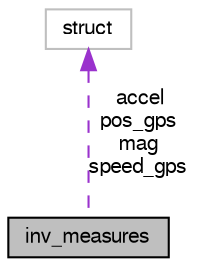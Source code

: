 digraph "inv_measures"
{
  edge [fontname="FreeSans",fontsize="10",labelfontname="FreeSans",labelfontsize="10"];
  node [fontname="FreeSans",fontsize="10",shape=record];
  Node1 [label="inv_measures",height=0.2,width=0.4,color="black", fillcolor="grey75", style="filled", fontcolor="black"];
  Node2 -> Node1 [dir="back",color="darkorchid3",fontsize="10",style="dashed",label=" accel\npos_gps\nmag\nspeed_gps" ,fontname="FreeSans"];
  Node2 [label="struct",height=0.2,width=0.4,color="grey75", fillcolor="white", style="filled"];
}
